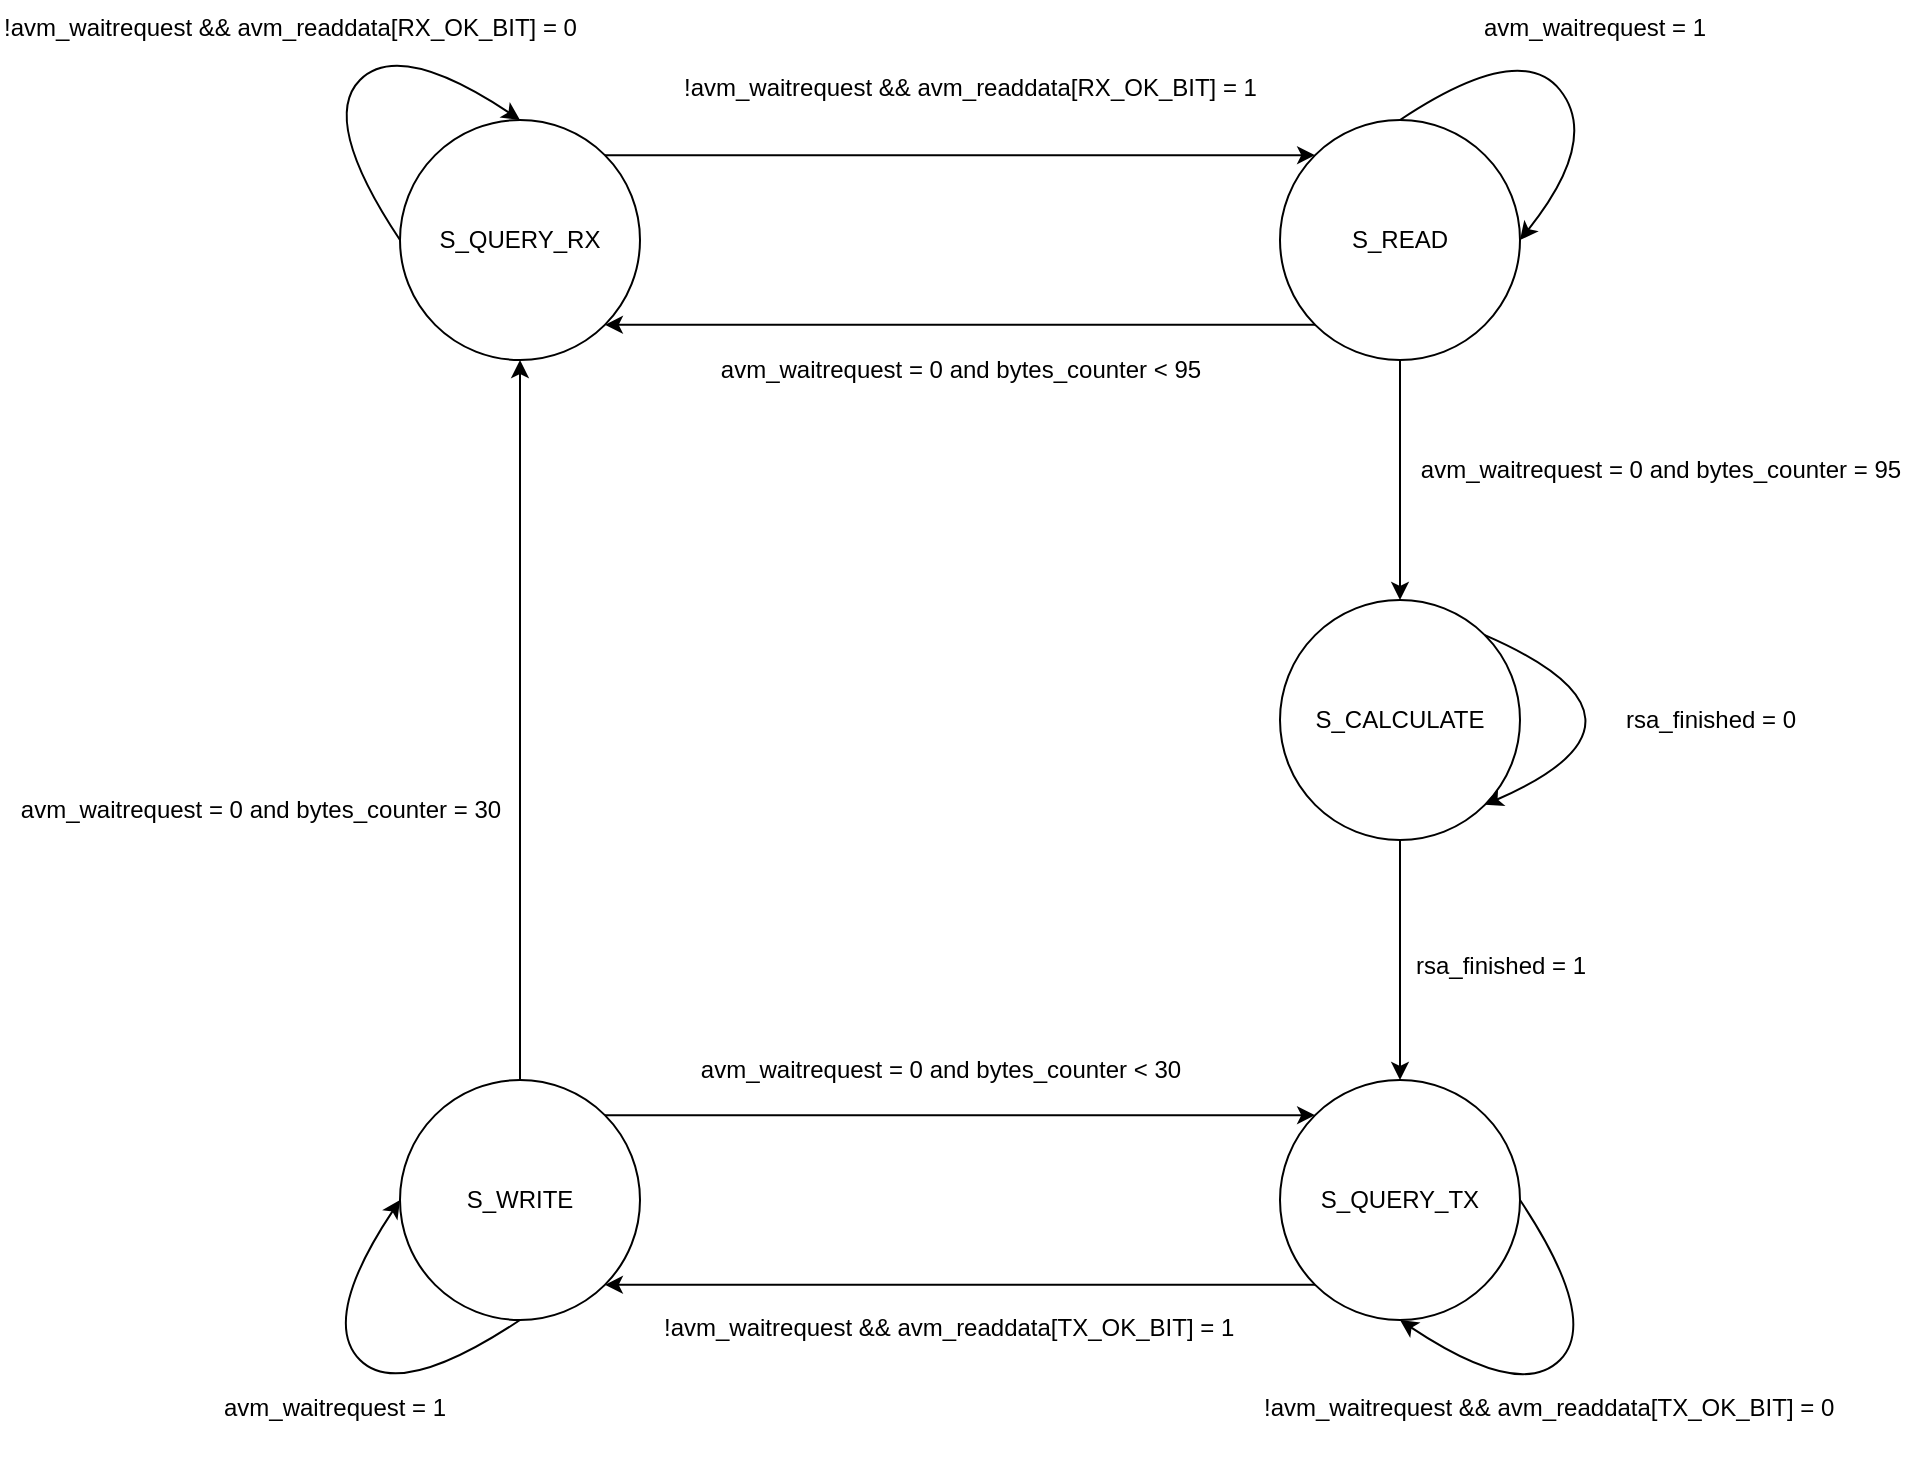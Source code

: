 <mxfile version="24.7.16">
  <diagram name="第 1 页" id="ZNLoFNJ65pJ3Ls2WmZm9">
    <mxGraphModel dx="2094" dy="764" grid="1" gridSize="10" guides="1" tooltips="1" connect="1" arrows="1" fold="1" page="1" pageScale="1" pageWidth="827" pageHeight="1169" math="0" shadow="0">
      <root>
        <mxCell id="0" />
        <mxCell id="1" parent="0" />
        <mxCell id="HfIdxlfp_fUdMLVI8EaK-1" value="S_QUERY_RX" style="ellipse;whiteSpace=wrap;html=1;aspect=fixed;" vertex="1" parent="1">
          <mxGeometry x="80" y="160" width="120" height="120" as="geometry" />
        </mxCell>
        <mxCell id="HfIdxlfp_fUdMLVI8EaK-16" style="edgeStyle=orthogonalEdgeStyle;rounded=0;orthogonalLoop=1;jettySize=auto;html=1;exitX=0.5;exitY=1;exitDx=0;exitDy=0;entryX=0.5;entryY=0;entryDx=0;entryDy=0;" edge="1" parent="1" source="HfIdxlfp_fUdMLVI8EaK-2" target="HfIdxlfp_fUdMLVI8EaK-3">
          <mxGeometry relative="1" as="geometry" />
        </mxCell>
        <mxCell id="HfIdxlfp_fUdMLVI8EaK-2" value="S_READ" style="ellipse;whiteSpace=wrap;html=1;aspect=fixed;" vertex="1" parent="1">
          <mxGeometry x="520" y="160" width="120" height="120" as="geometry" />
        </mxCell>
        <mxCell id="HfIdxlfp_fUdMLVI8EaK-19" style="edgeStyle=orthogonalEdgeStyle;rounded=0;orthogonalLoop=1;jettySize=auto;html=1;exitX=0.5;exitY=1;exitDx=0;exitDy=0;entryX=0.5;entryY=0;entryDx=0;entryDy=0;" edge="1" parent="1" source="HfIdxlfp_fUdMLVI8EaK-3" target="HfIdxlfp_fUdMLVI8EaK-4">
          <mxGeometry relative="1" as="geometry" />
        </mxCell>
        <mxCell id="HfIdxlfp_fUdMLVI8EaK-3" value="S_CALCULATE" style="ellipse;whiteSpace=wrap;html=1;aspect=fixed;" vertex="1" parent="1">
          <mxGeometry x="520" y="400" width="120" height="120" as="geometry" />
        </mxCell>
        <mxCell id="HfIdxlfp_fUdMLVI8EaK-25" style="edgeStyle=orthogonalEdgeStyle;rounded=0;orthogonalLoop=1;jettySize=auto;html=1;exitX=0;exitY=1;exitDx=0;exitDy=0;entryX=1;entryY=1;entryDx=0;entryDy=0;" edge="1" parent="1" source="HfIdxlfp_fUdMLVI8EaK-4" target="HfIdxlfp_fUdMLVI8EaK-5">
          <mxGeometry relative="1" as="geometry" />
        </mxCell>
        <mxCell id="HfIdxlfp_fUdMLVI8EaK-4" value="S_QUERY_TX" style="ellipse;whiteSpace=wrap;html=1;aspect=fixed;" vertex="1" parent="1">
          <mxGeometry x="520" y="640" width="120" height="120" as="geometry" />
        </mxCell>
        <mxCell id="HfIdxlfp_fUdMLVI8EaK-24" style="edgeStyle=orthogonalEdgeStyle;rounded=0;orthogonalLoop=1;jettySize=auto;html=1;exitX=1;exitY=0;exitDx=0;exitDy=0;entryX=0;entryY=0;entryDx=0;entryDy=0;" edge="1" parent="1" source="HfIdxlfp_fUdMLVI8EaK-5" target="HfIdxlfp_fUdMLVI8EaK-4">
          <mxGeometry relative="1" as="geometry" />
        </mxCell>
        <mxCell id="HfIdxlfp_fUdMLVI8EaK-26" style="edgeStyle=orthogonalEdgeStyle;rounded=0;orthogonalLoop=1;jettySize=auto;html=1;exitX=0.5;exitY=0;exitDx=0;exitDy=0;entryX=0.5;entryY=1;entryDx=0;entryDy=0;" edge="1" parent="1" source="HfIdxlfp_fUdMLVI8EaK-5" target="HfIdxlfp_fUdMLVI8EaK-1">
          <mxGeometry relative="1" as="geometry" />
        </mxCell>
        <mxCell id="HfIdxlfp_fUdMLVI8EaK-5" value="S_WRITE" style="ellipse;whiteSpace=wrap;html=1;aspect=fixed;" vertex="1" parent="1">
          <mxGeometry x="80" y="640" width="120" height="120" as="geometry" />
        </mxCell>
        <mxCell id="HfIdxlfp_fUdMLVI8EaK-8" value="!avm_waitrequest &amp;&amp; avm_readdata[RX_OK_BIT] = 1" style="text;whiteSpace=wrap;" vertex="1" parent="1">
          <mxGeometry x="220" y="130" width="300" height="40" as="geometry" />
        </mxCell>
        <mxCell id="HfIdxlfp_fUdMLVI8EaK-9" value="" style="curved=1;endArrow=classic;html=1;rounded=0;exitX=0;exitY=0.5;exitDx=0;exitDy=0;entryX=0.5;entryY=0;entryDx=0;entryDy=0;" edge="1" parent="1" source="HfIdxlfp_fUdMLVI8EaK-1" target="HfIdxlfp_fUdMLVI8EaK-1">
          <mxGeometry width="50" height="50" relative="1" as="geometry">
            <mxPoint x="130" y="100" as="sourcePoint" />
            <mxPoint x="180" y="50" as="targetPoint" />
            <Array as="points">
              <mxPoint x="40" y="160" />
              <mxPoint x="80" y="120" />
            </Array>
          </mxGeometry>
        </mxCell>
        <mxCell id="HfIdxlfp_fUdMLVI8EaK-10" value="!avm_waitrequest &amp;&amp; avm_readdata[RX_OK_BIT] = 0" style="text;whiteSpace=wrap;" vertex="1" parent="1">
          <mxGeometry x="-120" y="100" width="300" height="40" as="geometry" />
        </mxCell>
        <mxCell id="HfIdxlfp_fUdMLVI8EaK-11" value="" style="curved=1;endArrow=classic;html=1;rounded=0;exitX=0.5;exitY=0;exitDx=0;exitDy=0;entryX=1;entryY=0.5;entryDx=0;entryDy=0;" edge="1" parent="1" source="HfIdxlfp_fUdMLVI8EaK-2" target="HfIdxlfp_fUdMLVI8EaK-2">
          <mxGeometry width="50" height="50" relative="1" as="geometry">
            <mxPoint x="610" y="120" as="sourcePoint" />
            <mxPoint x="750" y="200" as="targetPoint" />
            <Array as="points">
              <mxPoint x="640" y="120" />
              <mxPoint x="680" y="170" />
            </Array>
          </mxGeometry>
        </mxCell>
        <mxCell id="HfIdxlfp_fUdMLVI8EaK-13" value="avm_waitrequest = 1" style="text;whiteSpace=wrap;" vertex="1" parent="1">
          <mxGeometry x="620" y="100" width="120" height="40" as="geometry" />
        </mxCell>
        <mxCell id="HfIdxlfp_fUdMLVI8EaK-14" value="" style="endArrow=classic;html=1;rounded=0;exitX=1;exitY=0;exitDx=0;exitDy=0;entryX=0;entryY=0;entryDx=0;entryDy=0;" edge="1" parent="1" source="HfIdxlfp_fUdMLVI8EaK-1" target="HfIdxlfp_fUdMLVI8EaK-2">
          <mxGeometry width="50" height="50" relative="1" as="geometry">
            <mxPoint x="400" y="280" as="sourcePoint" />
            <mxPoint x="450" y="230" as="targetPoint" />
          </mxGeometry>
        </mxCell>
        <mxCell id="HfIdxlfp_fUdMLVI8EaK-15" value="" style="endArrow=classic;html=1;rounded=0;entryX=1;entryY=1;entryDx=0;entryDy=0;exitX=0;exitY=1;exitDx=0;exitDy=0;" edge="1" parent="1" source="HfIdxlfp_fUdMLVI8EaK-2" target="HfIdxlfp_fUdMLVI8EaK-1">
          <mxGeometry width="50" height="50" relative="1" as="geometry">
            <mxPoint x="400" y="280" as="sourcePoint" />
            <mxPoint x="450" y="230" as="targetPoint" />
          </mxGeometry>
        </mxCell>
        <mxCell id="HfIdxlfp_fUdMLVI8EaK-17" value="avm_waitrequest = 0 and bytes_counter = 95" style="text;html=1;align=center;verticalAlign=middle;resizable=0;points=[];autosize=1;strokeColor=none;fillColor=none;" vertex="1" parent="1">
          <mxGeometry x="580" y="320" width="260" height="30" as="geometry" />
        </mxCell>
        <mxCell id="HfIdxlfp_fUdMLVI8EaK-18" value="avm_waitrequest = 0 and bytes_counter &amp;lt; 95" style="text;html=1;align=center;verticalAlign=middle;resizable=0;points=[];autosize=1;strokeColor=none;fillColor=none;" vertex="1" parent="1">
          <mxGeometry x="230" y="270" width="260" height="30" as="geometry" />
        </mxCell>
        <mxCell id="HfIdxlfp_fUdMLVI8EaK-20" value="rsa_finished = 1" style="text;html=1;align=center;verticalAlign=middle;resizable=0;points=[];autosize=1;strokeColor=none;fillColor=none;" vertex="1" parent="1">
          <mxGeometry x="575" y="568" width="110" height="30" as="geometry" />
        </mxCell>
        <mxCell id="HfIdxlfp_fUdMLVI8EaK-21" value="" style="curved=1;endArrow=classic;html=1;rounded=0;exitX=1;exitY=0;exitDx=0;exitDy=0;entryX=1;entryY=1;entryDx=0;entryDy=0;" edge="1" parent="1" source="HfIdxlfp_fUdMLVI8EaK-3" target="HfIdxlfp_fUdMLVI8EaK-3">
          <mxGeometry width="50" height="50" relative="1" as="geometry">
            <mxPoint x="685" y="480" as="sourcePoint" />
            <mxPoint x="860" y="420" as="targetPoint" />
            <Array as="points">
              <mxPoint x="720" y="460" />
            </Array>
          </mxGeometry>
        </mxCell>
        <mxCell id="HfIdxlfp_fUdMLVI8EaK-22" value="rsa_finished = 0" style="text;html=1;align=center;verticalAlign=middle;resizable=0;points=[];autosize=1;strokeColor=none;fillColor=none;" vertex="1" parent="1">
          <mxGeometry x="680" y="445" width="110" height="30" as="geometry" />
        </mxCell>
        <mxCell id="HfIdxlfp_fUdMLVI8EaK-23" value="" style="curved=1;endArrow=classic;html=1;rounded=0;exitX=1;exitY=0.5;exitDx=0;exitDy=0;entryX=0.5;entryY=1;entryDx=0;entryDy=0;" edge="1" parent="1" source="HfIdxlfp_fUdMLVI8EaK-4" target="HfIdxlfp_fUdMLVI8EaK-4">
          <mxGeometry width="50" height="50" relative="1" as="geometry">
            <mxPoint x="730" y="800" as="sourcePoint" />
            <mxPoint x="610" y="790" as="targetPoint" />
            <Array as="points">
              <mxPoint x="680" y="760" />
              <mxPoint x="640" y="800" />
            </Array>
          </mxGeometry>
        </mxCell>
        <mxCell id="HfIdxlfp_fUdMLVI8EaK-27" value="!avm_waitrequest &amp;&amp; avm_readdata[TX_OK_BIT] = 0" style="text;whiteSpace=wrap;" vertex="1" parent="1">
          <mxGeometry x="510" y="790" width="300" height="40" as="geometry" />
        </mxCell>
        <mxCell id="HfIdxlfp_fUdMLVI8EaK-28" value="!avm_waitrequest &amp;&amp; avm_readdata[TX_OK_BIT] = 1" style="text;whiteSpace=wrap;" vertex="1" parent="1">
          <mxGeometry x="210" y="750" width="300" height="40" as="geometry" />
        </mxCell>
        <mxCell id="HfIdxlfp_fUdMLVI8EaK-29" value="" style="curved=1;endArrow=classic;html=1;rounded=0;entryX=0;entryY=0.5;entryDx=0;entryDy=0;exitX=0.5;exitY=1;exitDx=0;exitDy=0;" edge="1" parent="1" source="HfIdxlfp_fUdMLVI8EaK-5" target="HfIdxlfp_fUdMLVI8EaK-5">
          <mxGeometry width="50" height="50" relative="1" as="geometry">
            <mxPoint x="-50" y="750" as="sourcePoint" />
            <mxPoint y="700" as="targetPoint" />
            <Array as="points">
              <mxPoint x="80" y="800" />
              <mxPoint x="40" y="760" />
            </Array>
          </mxGeometry>
        </mxCell>
        <mxCell id="HfIdxlfp_fUdMLVI8EaK-30" value="avm_waitrequest = 1" style="text;whiteSpace=wrap;" vertex="1" parent="1">
          <mxGeometry x="-10" y="790" width="120" height="40" as="geometry" />
        </mxCell>
        <mxCell id="HfIdxlfp_fUdMLVI8EaK-31" value="avm_waitrequest = 0 and bytes_counter = 30" style="text;html=1;align=center;verticalAlign=middle;resizable=0;points=[];autosize=1;strokeColor=none;fillColor=none;" vertex="1" parent="1">
          <mxGeometry x="-120" y="490" width="260" height="30" as="geometry" />
        </mxCell>
        <mxCell id="HfIdxlfp_fUdMLVI8EaK-32" value="avm_waitrequest = 0 and bytes_counter &amp;lt; 30" style="text;html=1;align=center;verticalAlign=middle;resizable=0;points=[];autosize=1;strokeColor=none;fillColor=none;" vertex="1" parent="1">
          <mxGeometry x="220" y="620" width="260" height="30" as="geometry" />
        </mxCell>
      </root>
    </mxGraphModel>
  </diagram>
</mxfile>
